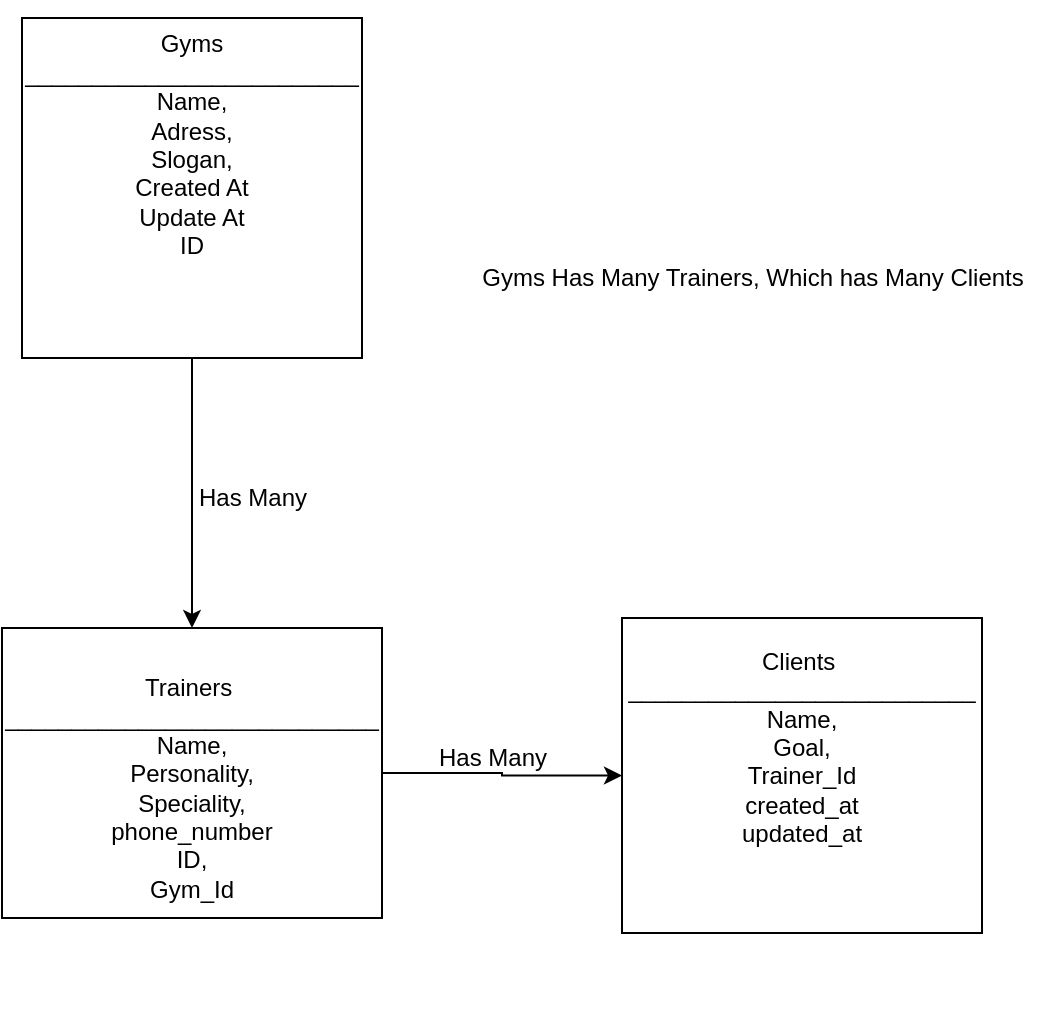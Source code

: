 <mxfile version="14.6.0" type="github">
  <diagram id="Hv1rUKzInwX2SUl8eFiO" name="Page-1">
    <mxGraphModel dx="414" dy="676" grid="1" gridSize="10" guides="1" tooltips="1" connect="1" arrows="1" fold="1" page="1" pageScale="1" pageWidth="850" pageHeight="1100" math="0" shadow="0">
      <root>
        <mxCell id="0" />
        <mxCell id="1" parent="0" />
        <mxCell id="86hugcjcFkd0N6lK-ru--10" value="" style="edgeStyle=orthogonalEdgeStyle;rounded=0;orthogonalLoop=1;jettySize=auto;html=1;" edge="1" parent="1" source="86hugcjcFkd0N6lK-ru--1" target="86hugcjcFkd0N6lK-ru--9">
          <mxGeometry relative="1" as="geometry" />
        </mxCell>
        <mxCell id="86hugcjcFkd0N6lK-ru--1" value="&lt;br&gt;Gyms&lt;br&gt;_________________________&lt;br&gt;Name,&lt;br&gt;Adress,&lt;br&gt;Slogan,&lt;br&gt;Created At&lt;br&gt;Update At&lt;br&gt;ID&lt;br&gt;&lt;br&gt;&lt;br&gt;&lt;br&gt;&lt;br&gt;" style="whiteSpace=wrap;html=1;aspect=fixed;" vertex="1" parent="1">
          <mxGeometry x="110" y="260" width="170" height="170" as="geometry" />
        </mxCell>
        <mxCell id="86hugcjcFkd0N6lK-ru--12" value="" style="edgeStyle=orthogonalEdgeStyle;rounded=0;orthogonalLoop=1;jettySize=auto;html=1;" edge="1" parent="1" source="86hugcjcFkd0N6lK-ru--9" target="86hugcjcFkd0N6lK-ru--11">
          <mxGeometry relative="1" as="geometry" />
        </mxCell>
        <mxCell id="86hugcjcFkd0N6lK-ru--9" value="&lt;br&gt;&lt;br&gt;&lt;br&gt;&lt;br&gt;&lt;br&gt;Trainers&amp;nbsp;&lt;br&gt;____________________________&lt;br&gt;Name,&lt;br&gt;Personality,&lt;br&gt;Speciality,&lt;br&gt;phone_number&lt;br&gt;ID,&lt;br&gt;Gym_Id&lt;br&gt;&lt;br&gt;&lt;br&gt;&lt;br&gt;&lt;br&gt;" style="whiteSpace=wrap;html=1;" vertex="1" parent="1">
          <mxGeometry x="100" y="565" width="190" height="145" as="geometry" />
        </mxCell>
        <mxCell id="86hugcjcFkd0N6lK-ru--11" value="&lt;br&gt;&lt;br&gt;&lt;br&gt;Clients&amp;nbsp;&lt;br&gt;__________________________&lt;br&gt;Name,&lt;br&gt;Goal,&lt;br&gt;Trainer_Id&lt;br&gt;created_at&lt;br&gt;updated_at&lt;br&gt;&lt;br&gt;&lt;br&gt;&lt;br&gt;&lt;br&gt;&lt;br&gt;" style="whiteSpace=wrap;html=1;" vertex="1" parent="1">
          <mxGeometry x="410" y="560" width="180" height="157.5" as="geometry" />
        </mxCell>
        <mxCell id="86hugcjcFkd0N6lK-ru--13" value="Has Many" style="text;html=1;align=center;verticalAlign=middle;resizable=0;points=[];autosize=1;strokeColor=none;" vertex="1" parent="1">
          <mxGeometry x="190" y="490" width="70" height="20" as="geometry" />
        </mxCell>
        <mxCell id="86hugcjcFkd0N6lK-ru--14" value="Has Many" style="text;html=1;align=center;verticalAlign=middle;resizable=0;points=[];autosize=1;strokeColor=none;" vertex="1" parent="1">
          <mxGeometry x="310" y="620" width="70" height="20" as="geometry" />
        </mxCell>
        <mxCell id="86hugcjcFkd0N6lK-ru--16" value="Gyms Has Many Trainers, Which has Many Clients" style="text;html=1;align=center;verticalAlign=middle;resizable=0;points=[];autosize=1;strokeColor=none;" vertex="1" parent="1">
          <mxGeometry x="330" y="380" width="290" height="20" as="geometry" />
        </mxCell>
      </root>
    </mxGraphModel>
  </diagram>
</mxfile>
